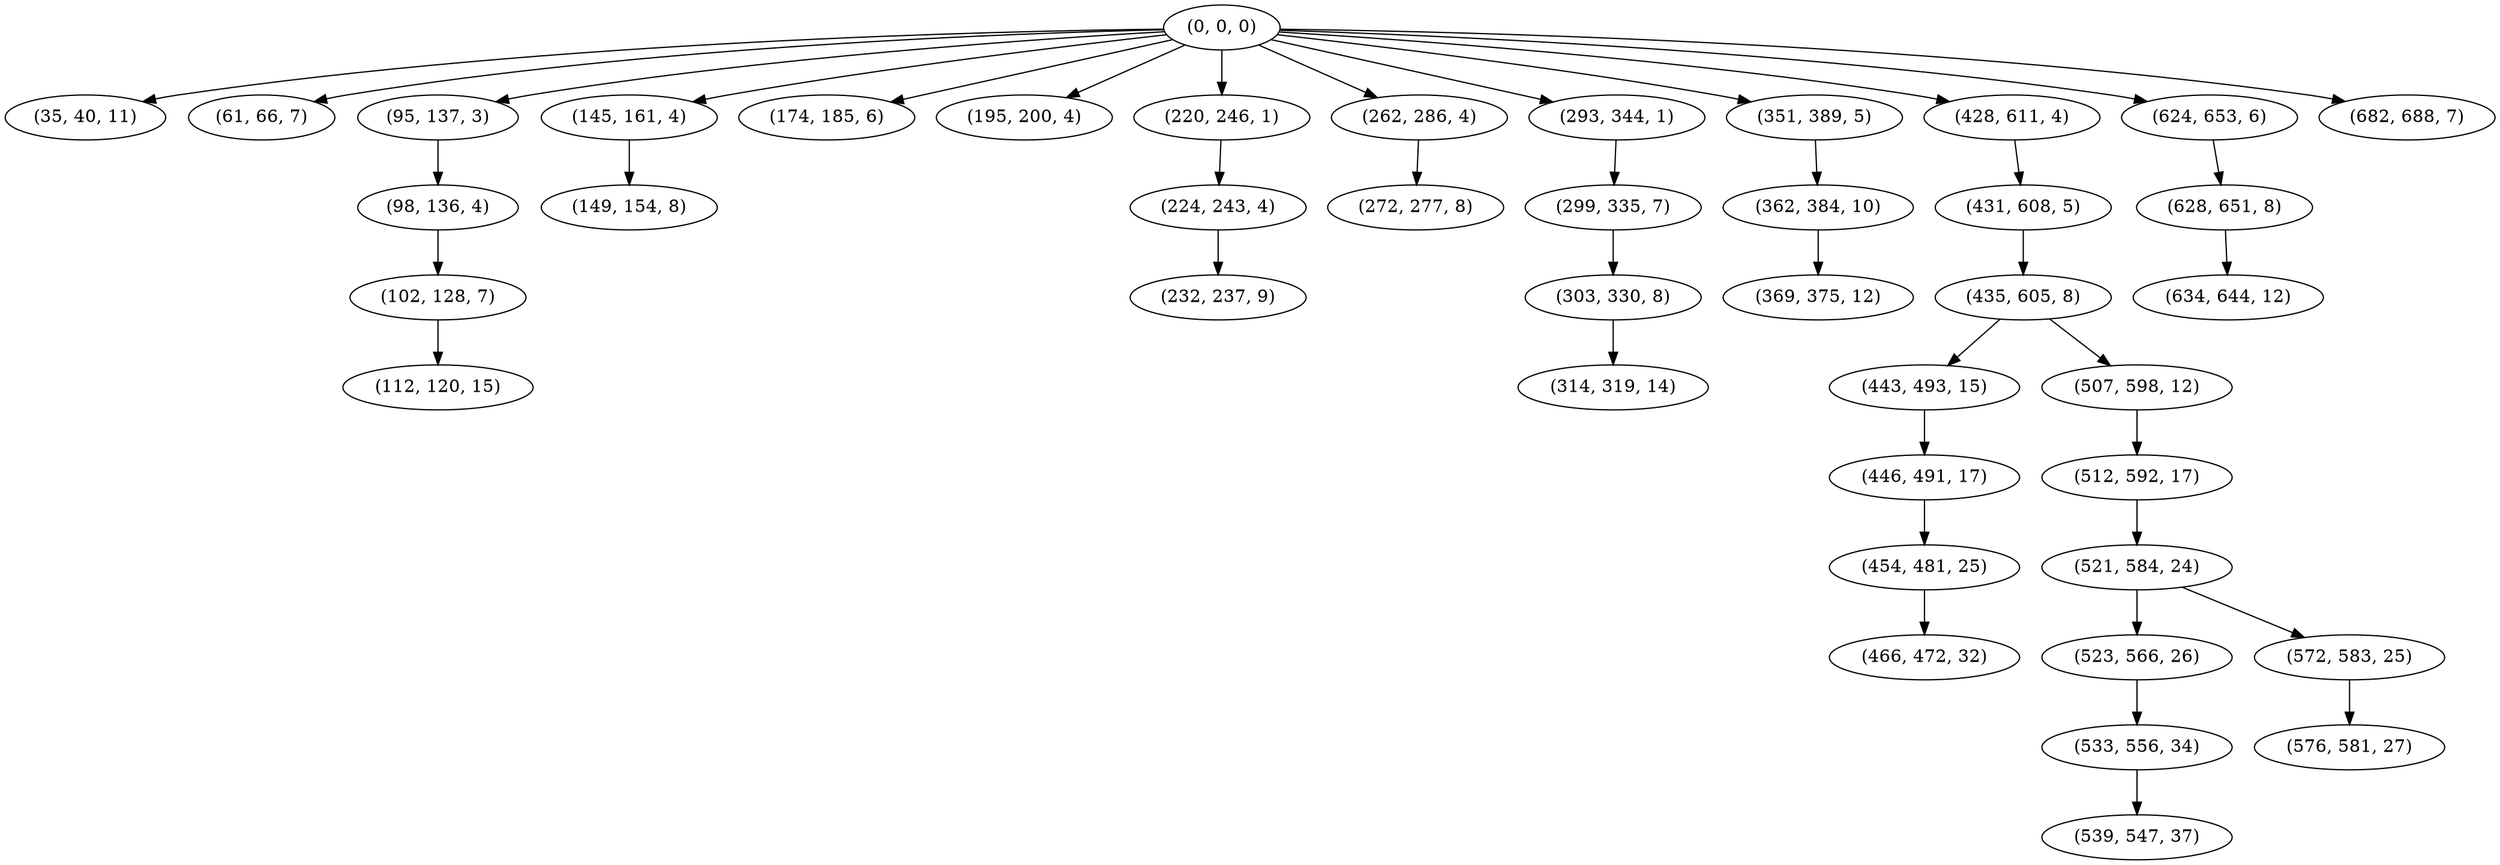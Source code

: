 digraph tree {
    "(0, 0, 0)";
    "(35, 40, 11)";
    "(61, 66, 7)";
    "(95, 137, 3)";
    "(98, 136, 4)";
    "(102, 128, 7)";
    "(112, 120, 15)";
    "(145, 161, 4)";
    "(149, 154, 8)";
    "(174, 185, 6)";
    "(195, 200, 4)";
    "(220, 246, 1)";
    "(224, 243, 4)";
    "(232, 237, 9)";
    "(262, 286, 4)";
    "(272, 277, 8)";
    "(293, 344, 1)";
    "(299, 335, 7)";
    "(303, 330, 8)";
    "(314, 319, 14)";
    "(351, 389, 5)";
    "(362, 384, 10)";
    "(369, 375, 12)";
    "(428, 611, 4)";
    "(431, 608, 5)";
    "(435, 605, 8)";
    "(443, 493, 15)";
    "(446, 491, 17)";
    "(454, 481, 25)";
    "(466, 472, 32)";
    "(507, 598, 12)";
    "(512, 592, 17)";
    "(521, 584, 24)";
    "(523, 566, 26)";
    "(533, 556, 34)";
    "(539, 547, 37)";
    "(572, 583, 25)";
    "(576, 581, 27)";
    "(624, 653, 6)";
    "(628, 651, 8)";
    "(634, 644, 12)";
    "(682, 688, 7)";
    "(0, 0, 0)" -> "(35, 40, 11)";
    "(0, 0, 0)" -> "(61, 66, 7)";
    "(0, 0, 0)" -> "(95, 137, 3)";
    "(0, 0, 0)" -> "(145, 161, 4)";
    "(0, 0, 0)" -> "(174, 185, 6)";
    "(0, 0, 0)" -> "(195, 200, 4)";
    "(0, 0, 0)" -> "(220, 246, 1)";
    "(0, 0, 0)" -> "(262, 286, 4)";
    "(0, 0, 0)" -> "(293, 344, 1)";
    "(0, 0, 0)" -> "(351, 389, 5)";
    "(0, 0, 0)" -> "(428, 611, 4)";
    "(0, 0, 0)" -> "(624, 653, 6)";
    "(0, 0, 0)" -> "(682, 688, 7)";
    "(95, 137, 3)" -> "(98, 136, 4)";
    "(98, 136, 4)" -> "(102, 128, 7)";
    "(102, 128, 7)" -> "(112, 120, 15)";
    "(145, 161, 4)" -> "(149, 154, 8)";
    "(220, 246, 1)" -> "(224, 243, 4)";
    "(224, 243, 4)" -> "(232, 237, 9)";
    "(262, 286, 4)" -> "(272, 277, 8)";
    "(293, 344, 1)" -> "(299, 335, 7)";
    "(299, 335, 7)" -> "(303, 330, 8)";
    "(303, 330, 8)" -> "(314, 319, 14)";
    "(351, 389, 5)" -> "(362, 384, 10)";
    "(362, 384, 10)" -> "(369, 375, 12)";
    "(428, 611, 4)" -> "(431, 608, 5)";
    "(431, 608, 5)" -> "(435, 605, 8)";
    "(435, 605, 8)" -> "(443, 493, 15)";
    "(435, 605, 8)" -> "(507, 598, 12)";
    "(443, 493, 15)" -> "(446, 491, 17)";
    "(446, 491, 17)" -> "(454, 481, 25)";
    "(454, 481, 25)" -> "(466, 472, 32)";
    "(507, 598, 12)" -> "(512, 592, 17)";
    "(512, 592, 17)" -> "(521, 584, 24)";
    "(521, 584, 24)" -> "(523, 566, 26)";
    "(521, 584, 24)" -> "(572, 583, 25)";
    "(523, 566, 26)" -> "(533, 556, 34)";
    "(533, 556, 34)" -> "(539, 547, 37)";
    "(572, 583, 25)" -> "(576, 581, 27)";
    "(624, 653, 6)" -> "(628, 651, 8)";
    "(628, 651, 8)" -> "(634, 644, 12)";
}
